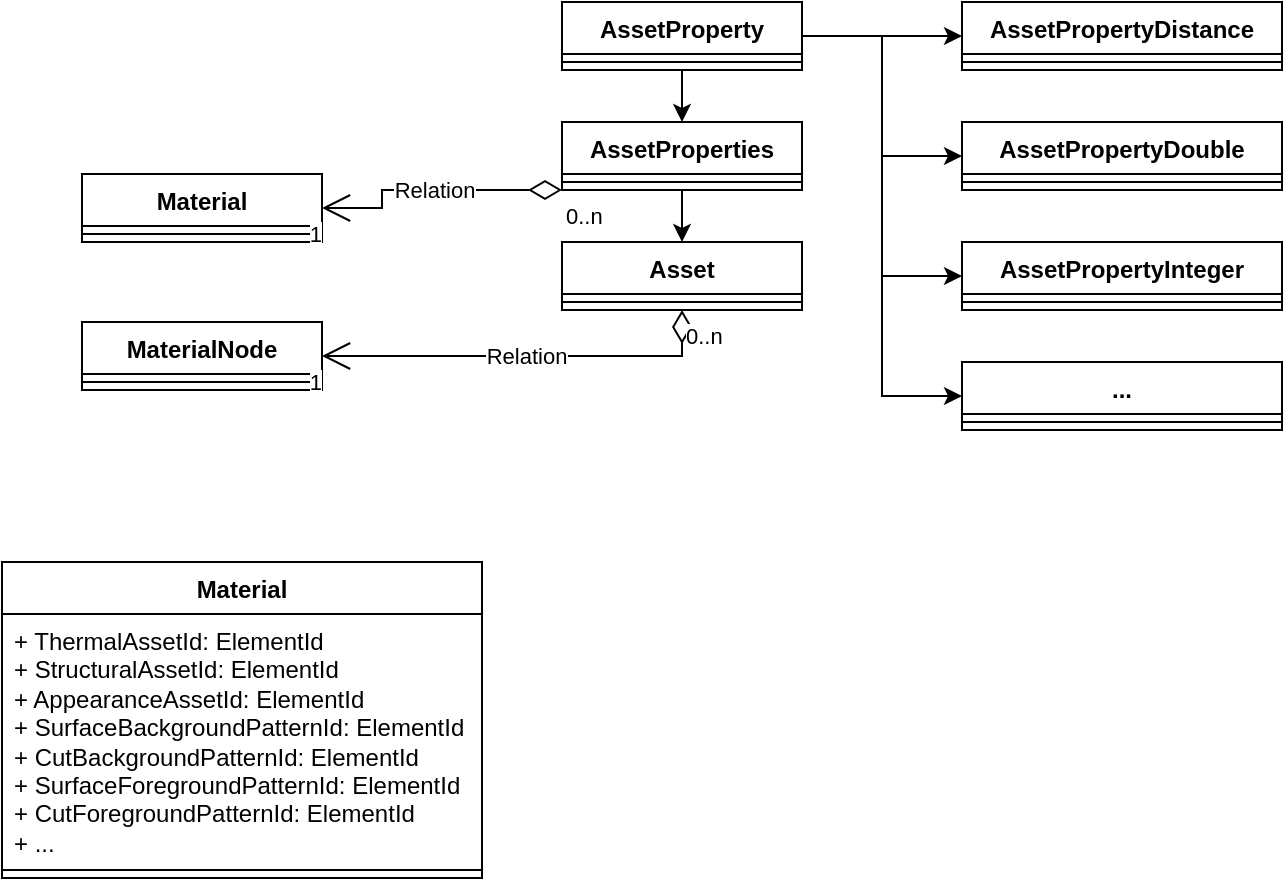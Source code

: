 <mxfile version="22.1.0" type="github">
  <diagram name="第 1 页" id="5GOwy0ZXgUhc7CDOA95A">
    <mxGraphModel dx="1050" dy="530" grid="0" gridSize="10" guides="1" tooltips="1" connect="1" arrows="1" fold="1" page="1" pageScale="1" pageWidth="827" pageHeight="1169" math="0" shadow="0">
      <root>
        <mxCell id="0" />
        <mxCell id="1" parent="0" />
        <mxCell id="ej_xdbyeMFDAraWZ1KWc-29" style="edgeStyle=orthogonalEdgeStyle;rounded=0;orthogonalLoop=1;jettySize=auto;html=1;entryX=0;entryY=0.5;entryDx=0;entryDy=0;" edge="1" parent="1" source="ej_xdbyeMFDAraWZ1KWc-1" target="ej_xdbyeMFDAraWZ1KWc-7">
          <mxGeometry relative="1" as="geometry" />
        </mxCell>
        <mxCell id="ej_xdbyeMFDAraWZ1KWc-30" style="edgeStyle=orthogonalEdgeStyle;rounded=0;orthogonalLoop=1;jettySize=auto;html=1;entryX=0;entryY=0.5;entryDx=0;entryDy=0;" edge="1" parent="1" source="ej_xdbyeMFDAraWZ1KWc-1" target="ej_xdbyeMFDAraWZ1KWc-5">
          <mxGeometry relative="1" as="geometry" />
        </mxCell>
        <mxCell id="ej_xdbyeMFDAraWZ1KWc-31" style="edgeStyle=orthogonalEdgeStyle;rounded=0;orthogonalLoop=1;jettySize=auto;html=1;entryX=0;entryY=0.5;entryDx=0;entryDy=0;" edge="1" parent="1" source="ej_xdbyeMFDAraWZ1KWc-1" target="ej_xdbyeMFDAraWZ1KWc-9">
          <mxGeometry relative="1" as="geometry" />
        </mxCell>
        <mxCell id="ej_xdbyeMFDAraWZ1KWc-32" style="edgeStyle=orthogonalEdgeStyle;rounded=0;orthogonalLoop=1;jettySize=auto;html=1;entryX=0;entryY=0.5;entryDx=0;entryDy=0;" edge="1" parent="1" source="ej_xdbyeMFDAraWZ1KWc-1" target="ej_xdbyeMFDAraWZ1KWc-11">
          <mxGeometry relative="1" as="geometry" />
        </mxCell>
        <mxCell id="ej_xdbyeMFDAraWZ1KWc-34" style="edgeStyle=orthogonalEdgeStyle;rounded=0;orthogonalLoop=1;jettySize=auto;html=1;" edge="1" parent="1" source="ej_xdbyeMFDAraWZ1KWc-1" target="ej_xdbyeMFDAraWZ1KWc-15">
          <mxGeometry relative="1" as="geometry" />
        </mxCell>
        <mxCell id="ej_xdbyeMFDAraWZ1KWc-1" value="AssetProperty" style="swimlane;fontStyle=1;align=center;verticalAlign=top;childLayout=stackLayout;horizontal=1;startSize=26;horizontalStack=0;resizeParent=1;resizeParentMax=0;resizeLast=0;collapsible=1;marginBottom=0;whiteSpace=wrap;html=1;" vertex="1" parent="1">
          <mxGeometry x="360" y="120" width="120" height="34" as="geometry" />
        </mxCell>
        <mxCell id="ej_xdbyeMFDAraWZ1KWc-3" value="" style="line;strokeWidth=1;fillColor=none;align=left;verticalAlign=middle;spacingTop=-1;spacingLeft=3;spacingRight=3;rotatable=0;labelPosition=right;points=[];portConstraint=eastwest;strokeColor=inherit;" vertex="1" parent="ej_xdbyeMFDAraWZ1KWc-1">
          <mxGeometry y="26" width="120" height="8" as="geometry" />
        </mxCell>
        <mxCell id="ej_xdbyeMFDAraWZ1KWc-5" value="AssetPropertyDouble" style="swimlane;fontStyle=1;align=center;verticalAlign=top;childLayout=stackLayout;horizontal=1;startSize=26;horizontalStack=0;resizeParent=1;resizeParentMax=0;resizeLast=0;collapsible=1;marginBottom=0;whiteSpace=wrap;html=1;" vertex="1" parent="1">
          <mxGeometry x="560" y="180" width="160" height="34" as="geometry" />
        </mxCell>
        <mxCell id="ej_xdbyeMFDAraWZ1KWc-6" value="" style="line;strokeWidth=1;fillColor=none;align=left;verticalAlign=middle;spacingTop=-1;spacingLeft=3;spacingRight=3;rotatable=0;labelPosition=right;points=[];portConstraint=eastwest;strokeColor=inherit;" vertex="1" parent="ej_xdbyeMFDAraWZ1KWc-5">
          <mxGeometry y="26" width="160" height="8" as="geometry" />
        </mxCell>
        <mxCell id="ej_xdbyeMFDAraWZ1KWc-7" value="AssetPropertyDistance" style="swimlane;fontStyle=1;align=center;verticalAlign=top;childLayout=stackLayout;horizontal=1;startSize=26;horizontalStack=0;resizeParent=1;resizeParentMax=0;resizeLast=0;collapsible=1;marginBottom=0;whiteSpace=wrap;html=1;" vertex="1" parent="1">
          <mxGeometry x="560" y="120" width="160" height="34" as="geometry" />
        </mxCell>
        <mxCell id="ej_xdbyeMFDAraWZ1KWc-8" value="" style="line;strokeWidth=1;fillColor=none;align=left;verticalAlign=middle;spacingTop=-1;spacingLeft=3;spacingRight=3;rotatable=0;labelPosition=right;points=[];portConstraint=eastwest;strokeColor=inherit;" vertex="1" parent="ej_xdbyeMFDAraWZ1KWc-7">
          <mxGeometry y="26" width="160" height="8" as="geometry" />
        </mxCell>
        <mxCell id="ej_xdbyeMFDAraWZ1KWc-9" value="AssetPropertyInteger" style="swimlane;fontStyle=1;align=center;verticalAlign=top;childLayout=stackLayout;horizontal=1;startSize=26;horizontalStack=0;resizeParent=1;resizeParentMax=0;resizeLast=0;collapsible=1;marginBottom=0;whiteSpace=wrap;html=1;" vertex="1" parent="1">
          <mxGeometry x="560" y="240" width="160" height="34" as="geometry" />
        </mxCell>
        <mxCell id="ej_xdbyeMFDAraWZ1KWc-10" value="" style="line;strokeWidth=1;fillColor=none;align=left;verticalAlign=middle;spacingTop=-1;spacingLeft=3;spacingRight=3;rotatable=0;labelPosition=right;points=[];portConstraint=eastwest;strokeColor=inherit;" vertex="1" parent="ej_xdbyeMFDAraWZ1KWc-9">
          <mxGeometry y="26" width="160" height="8" as="geometry" />
        </mxCell>
        <mxCell id="ej_xdbyeMFDAraWZ1KWc-11" value="..." style="swimlane;fontStyle=1;align=center;verticalAlign=top;childLayout=stackLayout;horizontal=1;startSize=26;horizontalStack=0;resizeParent=1;resizeParentMax=0;resizeLast=0;collapsible=1;marginBottom=0;whiteSpace=wrap;html=1;" vertex="1" parent="1">
          <mxGeometry x="560" y="300" width="160" height="34" as="geometry" />
        </mxCell>
        <mxCell id="ej_xdbyeMFDAraWZ1KWc-12" value="" style="line;strokeWidth=1;fillColor=none;align=left;verticalAlign=middle;spacingTop=-1;spacingLeft=3;spacingRight=3;rotatable=0;labelPosition=right;points=[];portConstraint=eastwest;strokeColor=inherit;" vertex="1" parent="ej_xdbyeMFDAraWZ1KWc-11">
          <mxGeometry y="26" width="160" height="8" as="geometry" />
        </mxCell>
        <mxCell id="ej_xdbyeMFDAraWZ1KWc-13" value="Asset" style="swimlane;fontStyle=1;align=center;verticalAlign=top;childLayout=stackLayout;horizontal=1;startSize=26;horizontalStack=0;resizeParent=1;resizeParentMax=0;resizeLast=0;collapsible=1;marginBottom=0;whiteSpace=wrap;html=1;" vertex="1" parent="1">
          <mxGeometry x="360" y="240" width="120" height="34" as="geometry" />
        </mxCell>
        <mxCell id="ej_xdbyeMFDAraWZ1KWc-14" value="" style="line;strokeWidth=1;fillColor=none;align=left;verticalAlign=middle;spacingTop=-1;spacingLeft=3;spacingRight=3;rotatable=0;labelPosition=right;points=[];portConstraint=eastwest;strokeColor=inherit;" vertex="1" parent="ej_xdbyeMFDAraWZ1KWc-13">
          <mxGeometry y="26" width="120" height="8" as="geometry" />
        </mxCell>
        <mxCell id="ej_xdbyeMFDAraWZ1KWc-35" style="edgeStyle=orthogonalEdgeStyle;rounded=0;orthogonalLoop=1;jettySize=auto;html=1;" edge="1" parent="1" source="ej_xdbyeMFDAraWZ1KWc-15" target="ej_xdbyeMFDAraWZ1KWc-13">
          <mxGeometry relative="1" as="geometry" />
        </mxCell>
        <mxCell id="ej_xdbyeMFDAraWZ1KWc-15" value="AssetProperties" style="swimlane;fontStyle=1;align=center;verticalAlign=top;childLayout=stackLayout;horizontal=1;startSize=26;horizontalStack=0;resizeParent=1;resizeParentMax=0;resizeLast=0;collapsible=1;marginBottom=0;whiteSpace=wrap;html=1;" vertex="1" parent="1">
          <mxGeometry x="360" y="180" width="120" height="34" as="geometry" />
        </mxCell>
        <mxCell id="ej_xdbyeMFDAraWZ1KWc-16" value="" style="line;strokeWidth=1;fillColor=none;align=left;verticalAlign=middle;spacingTop=-1;spacingLeft=3;spacingRight=3;rotatable=0;labelPosition=right;points=[];portConstraint=eastwest;strokeColor=inherit;" vertex="1" parent="ej_xdbyeMFDAraWZ1KWc-15">
          <mxGeometry y="26" width="120" height="8" as="geometry" />
        </mxCell>
        <mxCell id="ej_xdbyeMFDAraWZ1KWc-18" value="Material" style="swimlane;fontStyle=1;align=center;verticalAlign=top;childLayout=stackLayout;horizontal=1;startSize=26;horizontalStack=0;resizeParent=1;resizeParentMax=0;resizeLast=0;collapsible=1;marginBottom=0;whiteSpace=wrap;html=1;" vertex="1" parent="1">
          <mxGeometry x="80" y="400" width="240" height="158" as="geometry" />
        </mxCell>
        <mxCell id="ej_xdbyeMFDAraWZ1KWc-19" value="+ ThermalAssetId: ElementId&lt;br&gt;+ StructuralAssetId: ElementId&lt;br&gt;+ AppearanceAssetId: ElementId&lt;br&gt;+ SurfaceBackgroundPatternId: ElementId&lt;br&gt;+ CutBackgroundPatternId: ElementId&lt;br&gt;+ SurfaceForegroundPatternId: ElementId&lt;br&gt;+ CutForegroundPatternId: ElementId&lt;br&gt;+ ..." style="text;strokeColor=none;fillColor=none;align=left;verticalAlign=top;spacingLeft=4;spacingRight=4;overflow=hidden;rotatable=0;points=[[0,0.5],[1,0.5]];portConstraint=eastwest;whiteSpace=wrap;html=1;" vertex="1" parent="ej_xdbyeMFDAraWZ1KWc-18">
          <mxGeometry y="26" width="240" height="124" as="geometry" />
        </mxCell>
        <mxCell id="ej_xdbyeMFDAraWZ1KWc-20" value="" style="line;strokeWidth=1;fillColor=none;align=left;verticalAlign=middle;spacingTop=-1;spacingLeft=3;spacingRight=3;rotatable=0;labelPosition=right;points=[];portConstraint=eastwest;strokeColor=inherit;" vertex="1" parent="ej_xdbyeMFDAraWZ1KWc-18">
          <mxGeometry y="150" width="240" height="8" as="geometry" />
        </mxCell>
        <mxCell id="ej_xdbyeMFDAraWZ1KWc-36" value="Material" style="swimlane;fontStyle=1;align=center;verticalAlign=top;childLayout=stackLayout;horizontal=1;startSize=26;horizontalStack=0;resizeParent=1;resizeParentMax=0;resizeLast=0;collapsible=1;marginBottom=0;whiteSpace=wrap;html=1;" vertex="1" parent="1">
          <mxGeometry x="120" y="206" width="120" height="34" as="geometry" />
        </mxCell>
        <mxCell id="ej_xdbyeMFDAraWZ1KWc-38" value="" style="line;strokeWidth=1;fillColor=none;align=left;verticalAlign=middle;spacingTop=-1;spacingLeft=3;spacingRight=3;rotatable=0;labelPosition=right;points=[];portConstraint=eastwest;strokeColor=inherit;" vertex="1" parent="ej_xdbyeMFDAraWZ1KWc-36">
          <mxGeometry y="26" width="120" height="8" as="geometry" />
        </mxCell>
        <mxCell id="ej_xdbyeMFDAraWZ1KWc-40" value="MaterialNode" style="swimlane;fontStyle=1;align=center;verticalAlign=top;childLayout=stackLayout;horizontal=1;startSize=26;horizontalStack=0;resizeParent=1;resizeParentMax=0;resizeLast=0;collapsible=1;marginBottom=0;whiteSpace=wrap;html=1;" vertex="1" parent="1">
          <mxGeometry x="120" y="280" width="120" height="34" as="geometry" />
        </mxCell>
        <mxCell id="ej_xdbyeMFDAraWZ1KWc-41" value="" style="line;strokeWidth=1;fillColor=none;align=left;verticalAlign=middle;spacingTop=-1;spacingLeft=3;spacingRight=3;rotatable=0;labelPosition=right;points=[];portConstraint=eastwest;strokeColor=inherit;" vertex="1" parent="ej_xdbyeMFDAraWZ1KWc-40">
          <mxGeometry y="26" width="120" height="8" as="geometry" />
        </mxCell>
        <mxCell id="ej_xdbyeMFDAraWZ1KWc-52" value="Relation" style="endArrow=open;html=1;endSize=12;startArrow=diamondThin;startSize=14;startFill=0;edgeStyle=orthogonalEdgeStyle;rounded=0;entryX=1;entryY=0.5;entryDx=0;entryDy=0;exitX=0.5;exitY=1;exitDx=0;exitDy=0;" edge="1" parent="1" source="ej_xdbyeMFDAraWZ1KWc-13" target="ej_xdbyeMFDAraWZ1KWc-40">
          <mxGeometry relative="1" as="geometry">
            <mxPoint x="260" y="380" as="sourcePoint" />
            <mxPoint x="410" y="380" as="targetPoint" />
            <Array as="points">
              <mxPoint x="420" y="297" />
            </Array>
          </mxGeometry>
        </mxCell>
        <mxCell id="ej_xdbyeMFDAraWZ1KWc-53" value="0..n" style="edgeLabel;resizable=0;html=1;align=left;verticalAlign=top;" connectable="0" vertex="1" parent="ej_xdbyeMFDAraWZ1KWc-52">
          <mxGeometry x="-1" relative="1" as="geometry" />
        </mxCell>
        <mxCell id="ej_xdbyeMFDAraWZ1KWc-54" value="1" style="edgeLabel;resizable=0;html=1;align=right;verticalAlign=top;" connectable="0" vertex="1" parent="ej_xdbyeMFDAraWZ1KWc-52">
          <mxGeometry x="1" relative="1" as="geometry" />
        </mxCell>
        <mxCell id="ej_xdbyeMFDAraWZ1KWc-55" value="Relation" style="endArrow=open;html=1;endSize=12;startArrow=diamondThin;startSize=14;startFill=0;edgeStyle=orthogonalEdgeStyle;rounded=0;entryX=1;entryY=0.5;entryDx=0;entryDy=0;" edge="1" parent="1" target="ej_xdbyeMFDAraWZ1KWc-36">
          <mxGeometry relative="1" as="geometry">
            <mxPoint x="360" y="214" as="sourcePoint" />
            <mxPoint x="410" y="380" as="targetPoint" />
            <Array as="points">
              <mxPoint x="270" y="214" />
              <mxPoint x="270" y="223" />
            </Array>
          </mxGeometry>
        </mxCell>
        <mxCell id="ej_xdbyeMFDAraWZ1KWc-56" value="0..n" style="edgeLabel;resizable=0;html=1;align=left;verticalAlign=top;" connectable="0" vertex="1" parent="ej_xdbyeMFDAraWZ1KWc-55">
          <mxGeometry x="-1" relative="1" as="geometry" />
        </mxCell>
        <mxCell id="ej_xdbyeMFDAraWZ1KWc-57" value="1" style="edgeLabel;resizable=0;html=1;align=right;verticalAlign=top;" connectable="0" vertex="1" parent="ej_xdbyeMFDAraWZ1KWc-55">
          <mxGeometry x="1" relative="1" as="geometry" />
        </mxCell>
      </root>
    </mxGraphModel>
  </diagram>
</mxfile>
